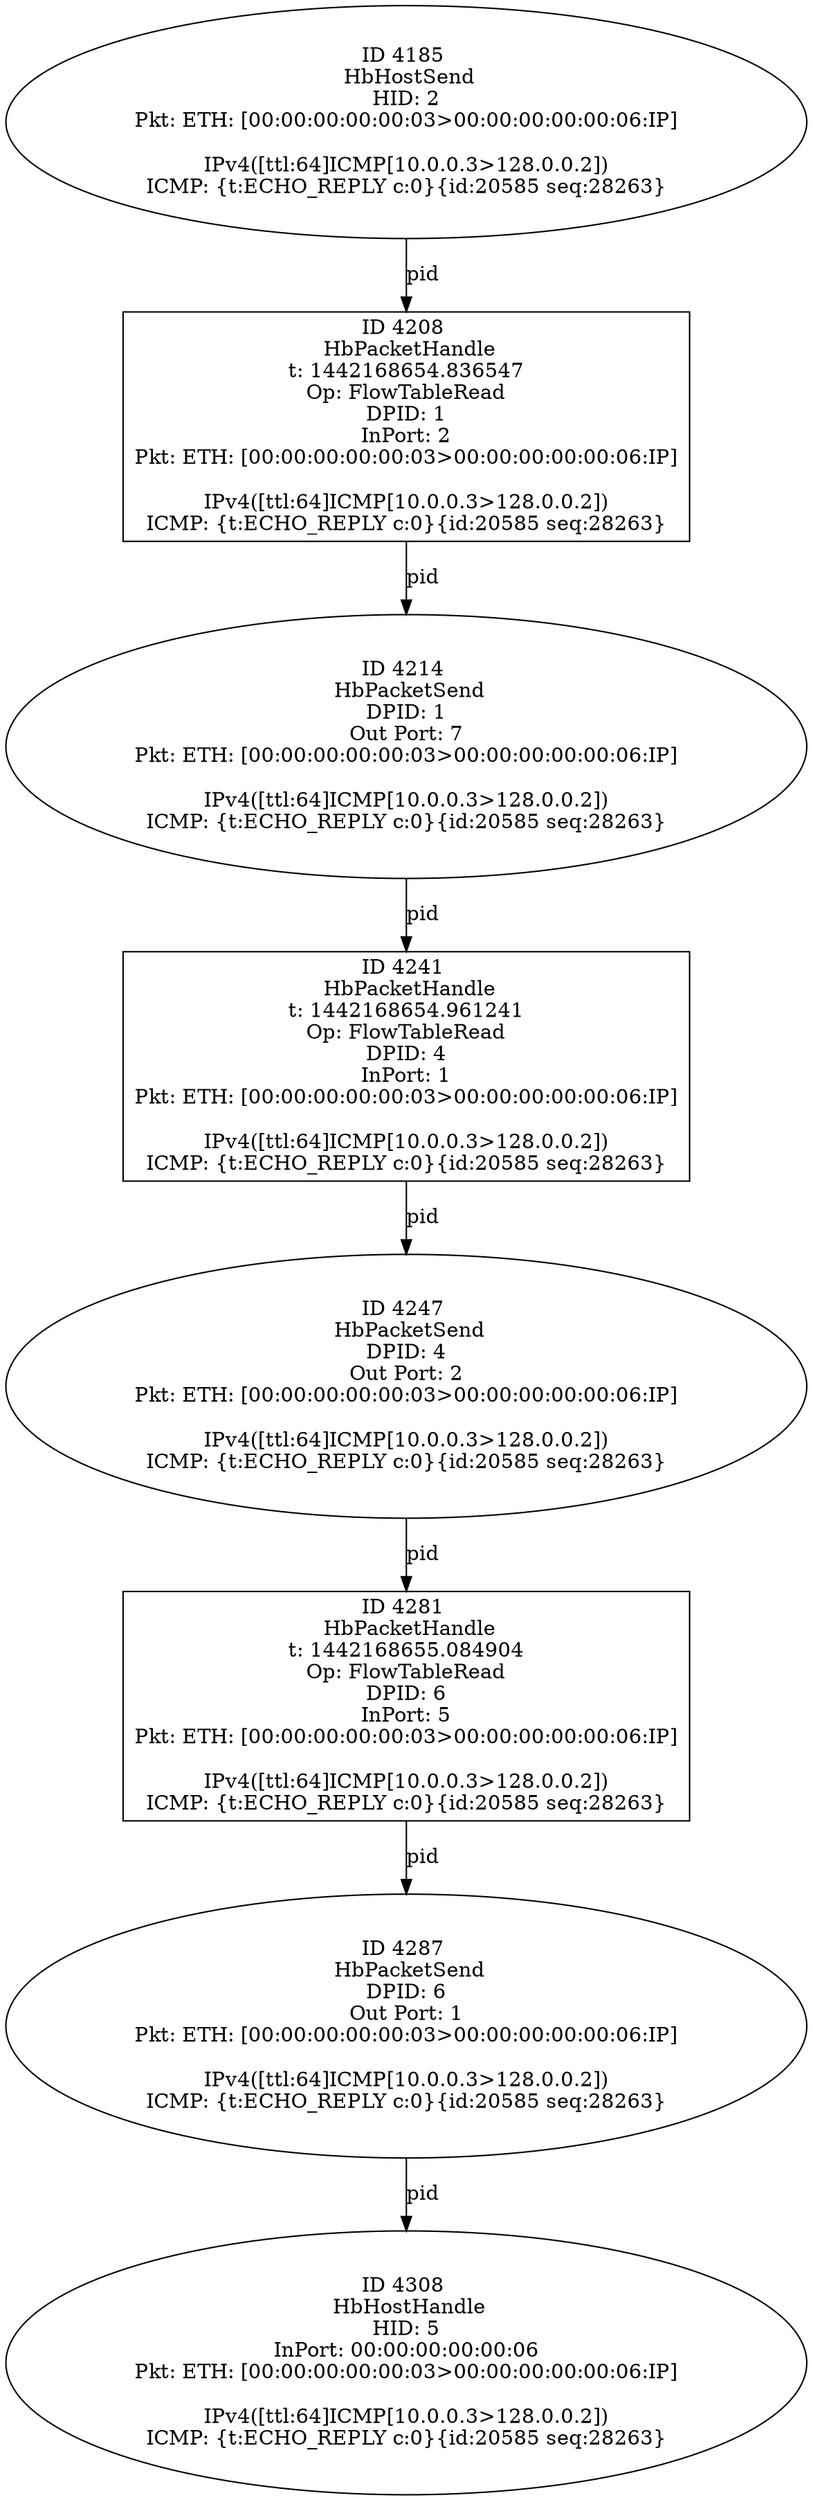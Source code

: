 strict digraph G {
4208 [shape=box, event=<hb_events.HbPacketHandle object at 0x10b12d0d0>, label="ID 4208 
 HbPacketHandle
t: 1442168654.836547
Op: FlowTableRead
DPID: 1
InPort: 2
Pkt: ETH: [00:00:00:00:00:03>00:00:00:00:00:06:IP]

IPv4([ttl:64]ICMP[10.0.0.3>128.0.0.2])
ICMP: {t:ECHO_REPLY c:0}{id:20585 seq:28263}"];
4241 [shape=box, event=<hb_events.HbPacketHandle object at 0x10b13e290>, label="ID 4241 
 HbPacketHandle
t: 1442168654.961241
Op: FlowTableRead
DPID: 4
InPort: 1
Pkt: ETH: [00:00:00:00:00:03>00:00:00:00:00:06:IP]

IPv4([ttl:64]ICMP[10.0.0.3>128.0.0.2])
ICMP: {t:ECHO_REPLY c:0}{id:20585 seq:28263}"];
4185 [shape=oval, event=<hb_events.HbHostSend object at 0x10b104710>, label="ID 4185 
 HbHostSend
HID: 2
Pkt: ETH: [00:00:00:00:00:03>00:00:00:00:00:06:IP]

IPv4([ttl:64]ICMP[10.0.0.3>128.0.0.2])
ICMP: {t:ECHO_REPLY c:0}{id:20585 seq:28263}"];
4308 [shape=oval, event=<hb_events.HbHostHandle object at 0x10b170850>, label="ID 4308 
 HbHostHandle
HID: 5
InPort: 00:00:00:00:00:06
Pkt: ETH: [00:00:00:00:00:03>00:00:00:00:00:06:IP]

IPv4([ttl:64]ICMP[10.0.0.3>128.0.0.2])
ICMP: {t:ECHO_REPLY c:0}{id:20585 seq:28263}"];
4214 [shape=oval, event=<hb_events.HbPacketSend object at 0x10b10c8d0>, label="ID 4214 
 HbPacketSend
DPID: 1
Out Port: 7
Pkt: ETH: [00:00:00:00:00:03>00:00:00:00:00:06:IP]

IPv4([ttl:64]ICMP[10.0.0.3>128.0.0.2])
ICMP: {t:ECHO_REPLY c:0}{id:20585 seq:28263}"];
4247 [shape=oval, event=<hb_events.HbPacketSend object at 0x10b134dd0>, label="ID 4247 
 HbPacketSend
DPID: 4
Out Port: 2
Pkt: ETH: [00:00:00:00:00:03>00:00:00:00:00:06:IP]

IPv4([ttl:64]ICMP[10.0.0.3>128.0.0.2])
ICMP: {t:ECHO_REPLY c:0}{id:20585 seq:28263}"];
4281 [shape=box, event=<hb_events.HbPacketHandle object at 0x10b15a190>, label="ID 4281 
 HbPacketHandle
t: 1442168655.084904
Op: FlowTableRead
DPID: 6
InPort: 5
Pkt: ETH: [00:00:00:00:00:03>00:00:00:00:00:06:IP]

IPv4([ttl:64]ICMP[10.0.0.3>128.0.0.2])
ICMP: {t:ECHO_REPLY c:0}{id:20585 seq:28263}"];
4287 [shape=oval, event=<hb_events.HbPacketSend object at 0x10b15a550>, label="ID 4287 
 HbPacketSend
DPID: 6
Out Port: 1
Pkt: ETH: [00:00:00:00:00:03>00:00:00:00:00:06:IP]

IPv4([ttl:64]ICMP[10.0.0.3>128.0.0.2])
ICMP: {t:ECHO_REPLY c:0}{id:20585 seq:28263}"];
4281 -> 4287  [rel=pid, label=pid];
4208 -> 4214  [rel=pid, label=pid];
4241 -> 4247  [rel=pid, label=pid];
4214 -> 4241  [rel=pid, label=pid];
4247 -> 4281  [rel=pid, label=pid];
4185 -> 4208  [rel=pid, label=pid];
4287 -> 4308  [rel=pid, label=pid];
}
